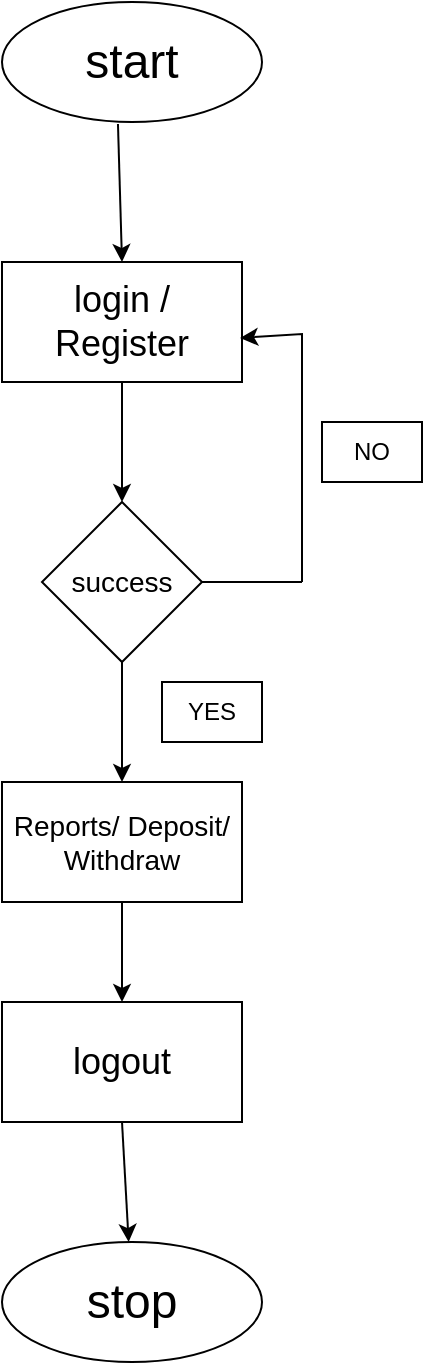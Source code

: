 <mxfile version="22.1.3" type="device">
  <diagram name="Page-1" id="Uw7iImo4Fe5No2FG-JXk">
    <mxGraphModel dx="1114" dy="626" grid="1" gridSize="10" guides="1" tooltips="1" connect="1" arrows="1" fold="1" page="1" pageScale="1" pageWidth="850" pageHeight="1100" math="0" shadow="0">
      <root>
        <mxCell id="0" />
        <mxCell id="1" parent="0" />
        <mxCell id="wI5DGb8ZRutGpc3RqpcF-1" value="&lt;font style=&quot;font-size: 24px;&quot;&gt;start&lt;/font&gt;" style="ellipse;whiteSpace=wrap;html=1;" vertex="1" parent="1">
          <mxGeometry x="340" y="60" width="130" height="60" as="geometry" />
        </mxCell>
        <mxCell id="wI5DGb8ZRutGpc3RqpcF-2" value="&lt;font style=&quot;font-size: 18px;&quot;&gt;login / Register&lt;/font&gt;" style="rounded=0;whiteSpace=wrap;html=1;" vertex="1" parent="1">
          <mxGeometry x="340" y="190" width="120" height="60" as="geometry" />
        </mxCell>
        <mxCell id="wI5DGb8ZRutGpc3RqpcF-3" value="&lt;font style=&quot;font-size: 14px;&quot;&gt;Reports/ Deposit/ Withdraw&lt;/font&gt;" style="rounded=0;whiteSpace=wrap;html=1;" vertex="1" parent="1">
          <mxGeometry x="340" y="450" width="120" height="60" as="geometry" />
        </mxCell>
        <mxCell id="wI5DGb8ZRutGpc3RqpcF-4" value="&lt;font style=&quot;font-size: 18px;&quot;&gt;logout&lt;/font&gt;" style="rounded=0;whiteSpace=wrap;html=1;" vertex="1" parent="1">
          <mxGeometry x="340" y="560" width="120" height="60" as="geometry" />
        </mxCell>
        <mxCell id="wI5DGb8ZRutGpc3RqpcF-5" value="&lt;font style=&quot;font-size: 14px;&quot;&gt;success&lt;/font&gt;" style="rhombus;whiteSpace=wrap;html=1;" vertex="1" parent="1">
          <mxGeometry x="360" y="310" width="80" height="80" as="geometry" />
        </mxCell>
        <mxCell id="wI5DGb8ZRutGpc3RqpcF-6" value="&lt;font style=&quot;font-size: 24px;&quot;&gt;stop&lt;/font&gt;" style="ellipse;whiteSpace=wrap;html=1;" vertex="1" parent="1">
          <mxGeometry x="340" y="680" width="130" height="60" as="geometry" />
        </mxCell>
        <mxCell id="wI5DGb8ZRutGpc3RqpcF-7" value="" style="endArrow=classic;html=1;rounded=0;exitX=0.446;exitY=1.017;exitDx=0;exitDy=0;exitPerimeter=0;entryX=0.5;entryY=0;entryDx=0;entryDy=0;" edge="1" parent="1" source="wI5DGb8ZRutGpc3RqpcF-1" target="wI5DGb8ZRutGpc3RqpcF-2">
          <mxGeometry width="50" height="50" relative="1" as="geometry">
            <mxPoint x="400" y="440" as="sourcePoint" />
            <mxPoint x="450" y="390" as="targetPoint" />
          </mxGeometry>
        </mxCell>
        <mxCell id="wI5DGb8ZRutGpc3RqpcF-8" value="" style="endArrow=classic;html=1;rounded=0;exitX=0.5;exitY=1;exitDx=0;exitDy=0;entryX=0.5;entryY=0;entryDx=0;entryDy=0;" edge="1" parent="1" source="wI5DGb8ZRutGpc3RqpcF-2" target="wI5DGb8ZRutGpc3RqpcF-5">
          <mxGeometry width="50" height="50" relative="1" as="geometry">
            <mxPoint x="404" y="270" as="sourcePoint" />
            <mxPoint x="406" y="339" as="targetPoint" />
          </mxGeometry>
        </mxCell>
        <mxCell id="wI5DGb8ZRutGpc3RqpcF-9" value="" style="endArrow=classic;html=1;rounded=0;exitX=0.5;exitY=1;exitDx=0;exitDy=0;" edge="1" parent="1" source="wI5DGb8ZRutGpc3RqpcF-5" target="wI5DGb8ZRutGpc3RqpcF-3">
          <mxGeometry width="50" height="50" relative="1" as="geometry">
            <mxPoint x="460" y="390" as="sourcePoint" />
            <mxPoint x="460" y="450" as="targetPoint" />
          </mxGeometry>
        </mxCell>
        <mxCell id="wI5DGb8ZRutGpc3RqpcF-11" value="" style="endArrow=classic;html=1;rounded=0;exitX=0.5;exitY=1;exitDx=0;exitDy=0;" edge="1" parent="1" source="wI5DGb8ZRutGpc3RqpcF-3" target="wI5DGb8ZRutGpc3RqpcF-4">
          <mxGeometry width="50" height="50" relative="1" as="geometry">
            <mxPoint x="480" y="530" as="sourcePoint" />
            <mxPoint x="480" y="590" as="targetPoint" />
          </mxGeometry>
        </mxCell>
        <mxCell id="wI5DGb8ZRutGpc3RqpcF-12" value="" style="endArrow=classic;html=1;rounded=0;exitX=0.5;exitY=1;exitDx=0;exitDy=0;" edge="1" parent="1" source="wI5DGb8ZRutGpc3RqpcF-4" target="wI5DGb8ZRutGpc3RqpcF-6">
          <mxGeometry width="50" height="50" relative="1" as="geometry">
            <mxPoint x="500" y="640" as="sourcePoint" />
            <mxPoint x="500" y="700" as="targetPoint" />
          </mxGeometry>
        </mxCell>
        <mxCell id="wI5DGb8ZRutGpc3RqpcF-20" value="" style="group" vertex="1" connectable="0" parent="1">
          <mxGeometry x="490" y="226" height="124" as="geometry" />
        </mxCell>
        <mxCell id="wI5DGb8ZRutGpc3RqpcF-18" value="" style="endArrow=none;html=1;rounded=0;exitX=1;exitY=0.5;exitDx=0;exitDy=0;" edge="1" parent="wI5DGb8ZRutGpc3RqpcF-20" source="wI5DGb8ZRutGpc3RqpcF-5">
          <mxGeometry width="50" height="50" relative="1" as="geometry">
            <mxPoint x="-20" y="154" as="sourcePoint" />
            <mxPoint y="124" as="targetPoint" />
          </mxGeometry>
        </mxCell>
        <mxCell id="wI5DGb8ZRutGpc3RqpcF-19" value="" style="endArrow=classic;html=1;rounded=0;entryX=0.992;entryY=0.633;entryDx=0;entryDy=0;entryPerimeter=0;" edge="1" parent="wI5DGb8ZRutGpc3RqpcF-20" target="wI5DGb8ZRutGpc3RqpcF-2">
          <mxGeometry width="50" height="50" relative="1" as="geometry">
            <mxPoint y="124" as="sourcePoint" />
            <mxPoint x="190" y="4" as="targetPoint" />
            <Array as="points">
              <mxPoint />
            </Array>
          </mxGeometry>
        </mxCell>
        <mxCell id="wI5DGb8ZRutGpc3RqpcF-27" value="NO" style="rounded=0;whiteSpace=wrap;html=1;" vertex="1" parent="1">
          <mxGeometry x="500" y="270" width="50" height="30" as="geometry" />
        </mxCell>
        <mxCell id="wI5DGb8ZRutGpc3RqpcF-31" value="YES" style="rounded=0;whiteSpace=wrap;html=1;" vertex="1" parent="1">
          <mxGeometry x="420" y="400" width="50" height="30" as="geometry" />
        </mxCell>
      </root>
    </mxGraphModel>
  </diagram>
</mxfile>
